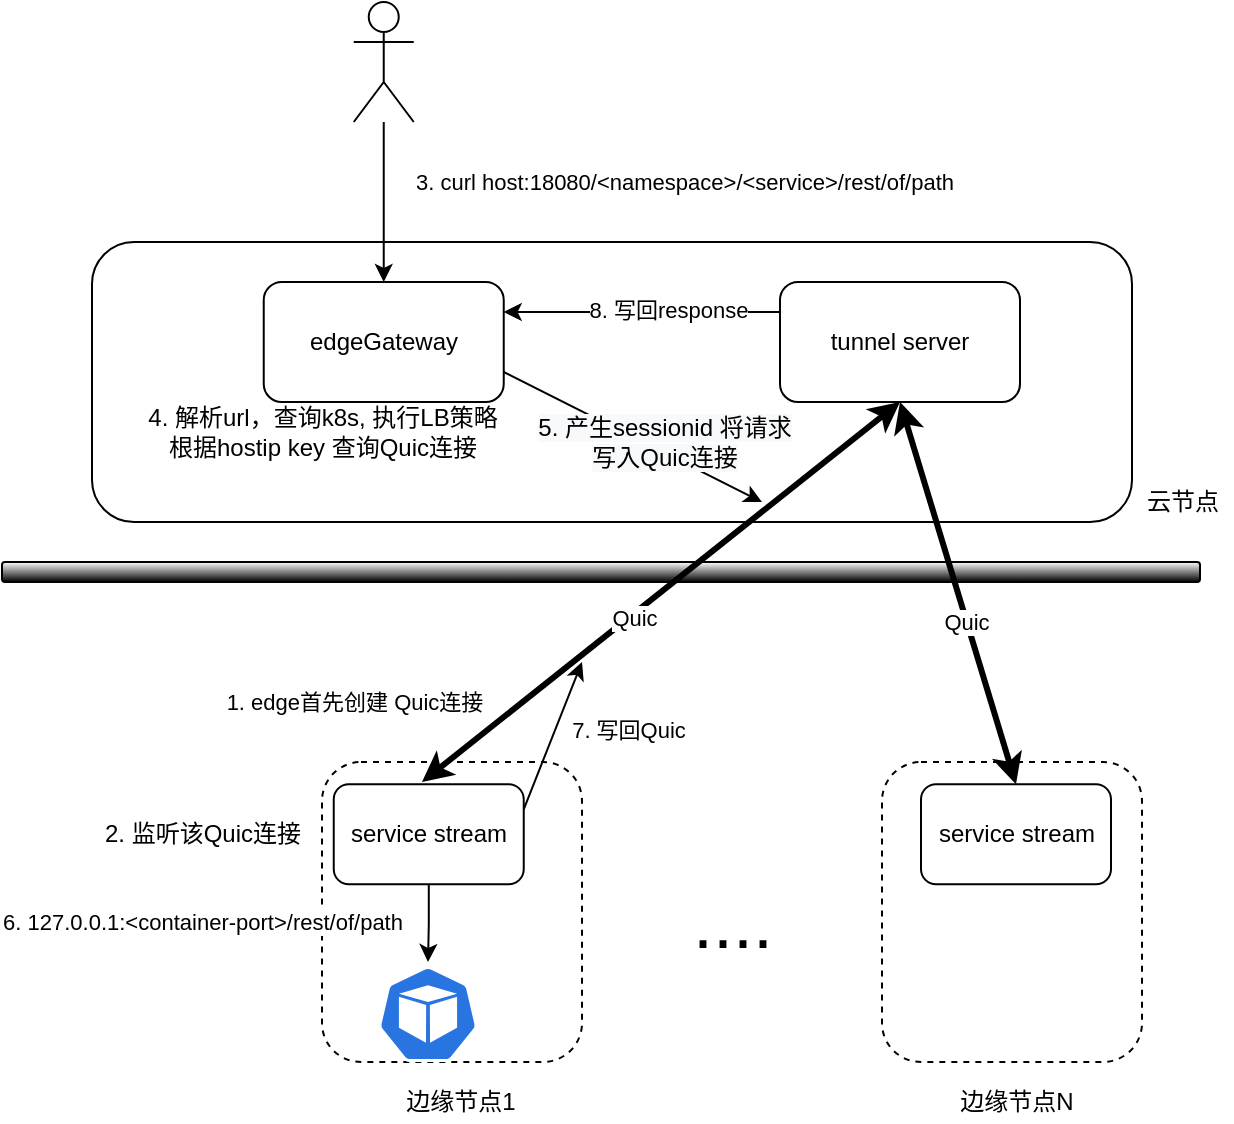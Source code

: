 <mxfile version="14.5.4" type="github" pages="2">
  <diagram id="e3kDFs8t1NA5hozapq4e" name="Page-1">
    <mxGraphModel dx="1188" dy="622" grid="1" gridSize="10" guides="1" tooltips="1" connect="1" arrows="1" fold="1" page="1" pageScale="1" pageWidth="827" pageHeight="1169" math="0" shadow="0">
      <root>
        <mxCell id="0" />
        <mxCell id="1" parent="0" />
        <mxCell id="BiHETa7HNFUiCbd0Lf1A-9" value="" style="rounded=1;whiteSpace=wrap;html=1;dashed=1;" vertex="1" parent="1">
          <mxGeometry x="640" y="540" width="130" height="150" as="geometry" />
        </mxCell>
        <mxCell id="BiHETa7HNFUiCbd0Lf1A-8" value="" style="rounded=1;whiteSpace=wrap;html=1;dashed=1;" vertex="1" parent="1">
          <mxGeometry x="360" y="540" width="130" height="150" as="geometry" />
        </mxCell>
        <mxCell id="EseYH3Ga1ECSR6PqHBBf-1" value="" style="rounded=1;whiteSpace=wrap;html=1;" parent="1" vertex="1">
          <mxGeometry x="245" y="280" width="520" height="140" as="geometry" />
        </mxCell>
        <mxCell id="EseYH3Ga1ECSR6PqHBBf-2" value="edgeGateway" style="rounded=1;whiteSpace=wrap;html=1;" parent="1" vertex="1">
          <mxGeometry x="330.87" y="300" width="120" height="60" as="geometry" />
        </mxCell>
        <mxCell id="EseYH3Ga1ECSR6PqHBBf-3" value="tunnel server" style="rounded=1;whiteSpace=wrap;html=1;" parent="1" vertex="1">
          <mxGeometry x="589" y="300" width="120" height="60" as="geometry" />
        </mxCell>
        <mxCell id="EseYH3Ga1ECSR6PqHBBf-5" value="" style="rounded=1;whiteSpace=wrap;html=1;gradientColor=#000000;" parent="1" vertex="1">
          <mxGeometry x="200" y="440" width="599" height="10" as="geometry" />
        </mxCell>
        <mxCell id="EseYH3Ga1ECSR6PqHBBf-6" value="" style="edgeStyle=orthogonalEdgeStyle;rounded=0;orthogonalLoop=1;jettySize=auto;html=1;strokeWidth=1;" parent="1" source="EseYH3Ga1ECSR6PqHBBf-8" edge="1">
          <mxGeometry relative="1" as="geometry">
            <mxPoint x="413" y="640" as="targetPoint" />
          </mxGeometry>
        </mxCell>
        <mxCell id="EseYH3Ga1ECSR6PqHBBf-7" value="6. 127.0.0.1:&amp;lt;container-port&amp;gt;/rest/of/path" style="edgeLabel;html=1;align=center;verticalAlign=middle;resizable=0;points=[];" parent="EseYH3Ga1ECSR6PqHBBf-6" vertex="1" connectable="0">
          <mxGeometry x="-0.147" y="-1" relative="1" as="geometry">
            <mxPoint x="-112.42" y="1.87" as="offset" />
          </mxGeometry>
        </mxCell>
        <mxCell id="EseYH3Ga1ECSR6PqHBBf-8" value="service stream" style="rounded=1;whiteSpace=wrap;html=1;strokeColor=#000000;" parent="1" vertex="1">
          <mxGeometry x="365.87" y="551.13" width="95" height="50" as="geometry" />
        </mxCell>
        <mxCell id="EseYH3Ga1ECSR6PqHBBf-9" value="边缘节点1" style="text;html=1;resizable=0;autosize=1;align=center;verticalAlign=middle;points=[];fillColor=none;strokeColor=none;rounded=0;" parent="1" vertex="1">
          <mxGeometry x="394" y="700" width="70" height="20" as="geometry" />
        </mxCell>
        <mxCell id="EseYH3Ga1ECSR6PqHBBf-12" value="service stream" style="rounded=1;whiteSpace=wrap;html=1;strokeColor=#000000;" parent="1" vertex="1">
          <mxGeometry x="659.5" y="551.13" width="95" height="50" as="geometry" />
        </mxCell>
        <mxCell id="EseYH3Ga1ECSR6PqHBBf-13" value="边缘节点N" style="text;html=1;resizable=0;autosize=1;align=center;verticalAlign=middle;points=[];fillColor=none;strokeColor=none;rounded=0;" parent="1" vertex="1">
          <mxGeometry x="672" y="700" width="70" height="20" as="geometry" />
        </mxCell>
        <mxCell id="EseYH3Ga1ECSR6PqHBBf-14" value="" style="endArrow=classic;startArrow=classic;html=1;strokeWidth=3;entryX=0.5;entryY=1;entryDx=0;entryDy=0;" parent="1" target="EseYH3Ga1ECSR6PqHBBf-3" edge="1">
          <mxGeometry width="50" height="50" relative="1" as="geometry">
            <mxPoint x="410" y="550" as="sourcePoint" />
            <mxPoint x="489" y="362" as="targetPoint" />
          </mxGeometry>
        </mxCell>
        <mxCell id="EseYH3Ga1ECSR6PqHBBf-15" value="1. edge首先创建 Quic连接" style="edgeLabel;html=1;align=center;verticalAlign=middle;resizable=0;points=[];" parent="EseYH3Ga1ECSR6PqHBBf-14" vertex="1" connectable="0">
          <mxGeometry x="-0.378" y="-1" relative="1" as="geometry">
            <mxPoint x="-109.12" y="18.34" as="offset" />
          </mxGeometry>
        </mxCell>
        <mxCell id="BiHETa7HNFUiCbd0Lf1A-12" value="Quic" style="edgeLabel;html=1;align=center;verticalAlign=middle;resizable=0;points=[];" vertex="1" connectable="0" parent="EseYH3Ga1ECSR6PqHBBf-14">
          <mxGeometry x="-0.122" y="-1" relative="1" as="geometry">
            <mxPoint as="offset" />
          </mxGeometry>
        </mxCell>
        <mxCell id="EseYH3Ga1ECSR6PqHBBf-18" value="" style="endArrow=classic;startArrow=classic;html=1;strokeWidth=3;exitX=0.5;exitY=0;exitDx=0;exitDy=0;entryX=0.5;entryY=1;entryDx=0;entryDy=0;" parent="1" source="EseYH3Ga1ECSR6PqHBBf-12" target="EseYH3Ga1ECSR6PqHBBf-3" edge="1">
          <mxGeometry width="50" height="50" relative="1" as="geometry">
            <mxPoint x="406.5" y="560" as="sourcePoint" />
            <mxPoint x="489" y="360" as="targetPoint" />
          </mxGeometry>
        </mxCell>
        <mxCell id="EseYH3Ga1ECSR6PqHBBf-19" value="Quic" style="edgeLabel;html=1;align=center;verticalAlign=middle;resizable=0;points=[];" parent="EseYH3Ga1ECSR6PqHBBf-18" vertex="1" connectable="0">
          <mxGeometry x="-0.339" y="3" relative="1" as="geometry">
            <mxPoint x="-3.61" y="-19.42" as="offset" />
          </mxGeometry>
        </mxCell>
        <mxCell id="EseYH3Ga1ECSR6PqHBBf-25" value="" style="endArrow=classic;html=1;strokeWidth=1;entryX=0.5;entryY=0;entryDx=0;entryDy=0;" parent="1" target="EseYH3Ga1ECSR6PqHBBf-2" edge="1" source="BiHETa7HNFUiCbd0Lf1A-1">
          <mxGeometry width="50" height="50" relative="1" as="geometry">
            <mxPoint x="305" y="200" as="sourcePoint" />
            <mxPoint x="234" y="110" as="targetPoint" />
          </mxGeometry>
        </mxCell>
        <mxCell id="EseYH3Ga1ECSR6PqHBBf-37" value="3. curl host:18080/&amp;lt;namespace&amp;gt;/&amp;lt;service&amp;gt;/rest/of/path" style="edgeLabel;html=1;align=center;verticalAlign=middle;resizable=0;points=[];" parent="EseYH3Ga1ECSR6PqHBBf-25" vertex="1" connectable="0">
          <mxGeometry x="-0.442" y="2" relative="1" as="geometry">
            <mxPoint x="148" y="7.5" as="offset" />
          </mxGeometry>
        </mxCell>
        <mxCell id="EseYH3Ga1ECSR6PqHBBf-31" value="2. 监听该Quic连接" style="text;html=1;resizable=0;autosize=1;align=center;verticalAlign=middle;points=[];fillColor=none;strokeColor=none;rounded=0;labelBackgroundColor=none;" parent="1" vertex="1">
          <mxGeometry x="245" y="566.13" width="110" height="20" as="geometry" />
        </mxCell>
        <mxCell id="EseYH3Ga1ECSR6PqHBBf-33" value="" style="endArrow=classic;html=1;strokeWidth=1;exitX=1;exitY=0.25;exitDx=0;exitDy=0;" parent="1" source="EseYH3Ga1ECSR6PqHBBf-8" edge="1">
          <mxGeometry width="50" height="50" relative="1" as="geometry">
            <mxPoint x="466.87" y="571.13" as="sourcePoint" />
            <mxPoint x="490" y="490" as="targetPoint" />
          </mxGeometry>
        </mxCell>
        <mxCell id="EseYH3Ga1ECSR6PqHBBf-43" value="7. 写回Quic" style="edgeLabel;html=1;align=center;verticalAlign=middle;resizable=0;points=[];" parent="EseYH3Ga1ECSR6PqHBBf-33" vertex="1" connectable="0">
          <mxGeometry x="0.042" relative="1" as="geometry">
            <mxPoint x="36.63" y="-0.91" as="offset" />
          </mxGeometry>
        </mxCell>
        <mxCell id="EseYH3Ga1ECSR6PqHBBf-38" value="4. 解析url，查询k8s, 执行LB策略&lt;br&gt;根据hostip key 查询Quic连接" style="text;html=1;resizable=0;autosize=1;align=center;verticalAlign=middle;points=[];fillColor=none;strokeColor=none;rounded=0;" parent="1" vertex="1">
          <mxGeometry x="265" y="360" width="190" height="30" as="geometry" />
        </mxCell>
        <mxCell id="EseYH3Ga1ECSR6PqHBBf-40" value="" style="endArrow=classic;html=1;strokeWidth=1;exitX=1;exitY=0.75;exitDx=0;exitDy=0;" parent="1" source="EseYH3Ga1ECSR6PqHBBf-2" edge="1">
          <mxGeometry width="50" height="50" relative="1" as="geometry">
            <mxPoint x="289" y="585" as="sourcePoint" />
            <mxPoint x="580" y="410" as="targetPoint" />
          </mxGeometry>
        </mxCell>
        <mxCell id="EseYH3Ga1ECSR6PqHBBf-42" value="&lt;span style=&quot;font-size: 12px ; background-color: rgb(248 , 249 , 250)&quot;&gt;5. 产生sessionid 将请求&lt;/span&gt;&lt;br style=&quot;font-size: 12px ; background-color: rgb(248 , 249 , 250)&quot;&gt;&lt;span style=&quot;font-size: 12px ; background-color: rgb(248 , 249 , 250)&quot;&gt;写入Quic连接&lt;/span&gt;" style="edgeLabel;html=1;align=center;verticalAlign=middle;resizable=0;points=[];" parent="EseYH3Ga1ECSR6PqHBBf-40" vertex="1" connectable="0">
          <mxGeometry x="0.02" y="-2" relative="1" as="geometry">
            <mxPoint x="15.06" as="offset" />
          </mxGeometry>
        </mxCell>
        <mxCell id="EseYH3Ga1ECSR6PqHBBf-44" value="" style="endArrow=classic;html=1;strokeWidth=1;exitX=0;exitY=0.25;exitDx=0;exitDy=0;entryX=1;entryY=0.25;entryDx=0;entryDy=0;" parent="1" source="EseYH3Ga1ECSR6PqHBBf-3" target="EseYH3Ga1ECSR6PqHBBf-2" edge="1">
          <mxGeometry width="50" height="50" relative="1" as="geometry">
            <mxPoint x="289" y="585" as="sourcePoint" />
            <mxPoint x="345" y="520" as="targetPoint" />
          </mxGeometry>
        </mxCell>
        <mxCell id="EseYH3Ga1ECSR6PqHBBf-45" value="8. 写回response" style="edgeLabel;html=1;align=center;verticalAlign=middle;resizable=0;points=[];" parent="EseYH3Ga1ECSR6PqHBBf-44" vertex="1" connectable="0">
          <mxGeometry x="0.042" relative="1" as="geometry">
            <mxPoint x="16.0" y="-0.91" as="offset" />
          </mxGeometry>
        </mxCell>
        <mxCell id="BiHETa7HNFUiCbd0Lf1A-1" value="" style="shape=umlActor;verticalLabelPosition=bottom;verticalAlign=top;html=1;outlineConnect=0;" vertex="1" parent="1">
          <mxGeometry x="375.87" y="160" width="30" height="60" as="geometry" />
        </mxCell>
        <mxCell id="BiHETa7HNFUiCbd0Lf1A-7" value="云节点" style="text;html=1;resizable=0;autosize=1;align=center;verticalAlign=middle;points=[];fillColor=none;strokeColor=none;rounded=0;" vertex="1" parent="1">
          <mxGeometry x="765" y="400" width="50" height="20" as="geometry" />
        </mxCell>
        <mxCell id="BiHETa7HNFUiCbd0Lf1A-10" value="" style="html=1;dashed=0;whitespace=wrap;fillColor=#2875E2;strokeColor=#ffffff;points=[[0.005,0.63,0],[0.1,0.2,0],[0.9,0.2,0],[0.5,0,0],[0.995,0.63,0],[0.72,0.99,0],[0.5,1,0],[0.28,0.99,0]];shape=mxgraph.kubernetes.icon;prIcon=pod" vertex="1" parent="1">
          <mxGeometry x="388" y="642" width="50" height="48" as="geometry" />
        </mxCell>
        <mxCell id="BiHETa7HNFUiCbd0Lf1A-13" value="&lt;font style=&quot;font-size: 36px&quot;&gt;....&lt;/font&gt;" style="text;html=1;resizable=0;autosize=1;align=center;verticalAlign=middle;points=[];fillColor=none;strokeColor=none;rounded=0;dashed=1;" vertex="1" parent="1">
          <mxGeometry x="535" y="605" width="60" height="30" as="geometry" />
        </mxCell>
      </root>
    </mxGraphModel>
  </diagram>
  <diagram id="USa6_3r1vDkGLewsqTKD" name="Page-2">
    <mxGraphModel dx="1426" dy="746" grid="1" gridSize="10" guides="1" tooltips="1" connect="1" arrows="1" fold="1" page="1" pageScale="1" pageWidth="827" pageHeight="1169" math="0" shadow="0">
      <root>
        <mxCell id="dg1-1N98U26iSnXzxUXa-0" />
        <mxCell id="dg1-1N98U26iSnXzxUXa-1" parent="dg1-1N98U26iSnXzxUXa-0" />
        <mxCell id="O3KysbvYYoVfuiGVFDsW-13" value="" style="rounded=1;whiteSpace=wrap;html=1;dashed=1;" vertex="1" parent="dg1-1N98U26iSnXzxUXa-1">
          <mxGeometry x="510" y="540" width="250" height="120" as="geometry" />
        </mxCell>
        <mxCell id="O3KysbvYYoVfuiGVFDsW-11" value="" style="rounded=1;whiteSpace=wrap;html=1;dashed=1;" vertex="1" parent="dg1-1N98U26iSnXzxUXa-1">
          <mxGeometry x="50" y="540" width="250" height="120" as="geometry" />
        </mxCell>
        <mxCell id="O3KysbvYYoVfuiGVFDsW-6" value="" style="rounded=1;whiteSpace=wrap;html=1;dashed=1;" vertex="1" parent="dg1-1N98U26iSnXzxUXa-1">
          <mxGeometry x="201.5" y="270" width="400" height="150" as="geometry" />
        </mxCell>
        <mxCell id="dg1-1N98U26iSnXzxUXa-2" value="&lt;span&gt;EdgeGateway&lt;/span&gt;" style="rounded=1;whiteSpace=wrap;html=1;" parent="dg1-1N98U26iSnXzxUXa-1" vertex="1">
          <mxGeometry x="299" y="330" width="100" height="50" as="geometry" />
        </mxCell>
        <mxCell id="dg1-1N98U26iSnXzxUXa-5" value="" style="rounded=1;whiteSpace=wrap;html=1;gradientColor=#000000;" parent="dg1-1N98U26iSnXzxUXa-1" vertex="1">
          <mxGeometry x="59" y="440" width="740" height="10" as="geometry" />
        </mxCell>
        <mxCell id="dg1-1N98U26iSnXzxUXa-8" value="ServiceStream" style="rounded=1;whiteSpace=wrap;html=1;strokeColor=#000000;" parent="dg1-1N98U26iSnXzxUXa-1" vertex="1">
          <mxGeometry x="99" y="550" width="95" height="50" as="geometry" />
        </mxCell>
        <mxCell id="dg1-1N98U26iSnXzxUXa-10" value="Service Stream" style="rounded=1;whiteSpace=wrap;html=1;strokeColor=#000000;" parent="dg1-1N98U26iSnXzxUXa-1" vertex="1">
          <mxGeometry x="619" y="550" width="95" height="50" as="geometry" />
        </mxCell>
        <mxCell id="dg1-1N98U26iSnXzxUXa-12" value="" style="endArrow=classic;startArrow=classic;html=1;strokeWidth=3;entryX=0.5;entryY=1;entryDx=0;entryDy=0;" parent="dg1-1N98U26iSnXzxUXa-1" target="O3KysbvYYoVfuiGVFDsW-6" edge="1">
          <mxGeometry width="50" height="50" relative="1" as="geometry">
            <mxPoint x="159" y="550" as="sourcePoint" />
            <mxPoint x="564" y="360" as="targetPoint" />
          </mxGeometry>
        </mxCell>
        <mxCell id="dg1-1N98U26iSnXzxUXa-14" value="" style="endArrow=classic;startArrow=classic;html=1;strokeWidth=3;exitX=0.5;exitY=0;exitDx=0;exitDy=0;entryX=0.5;entryY=1;entryDx=0;entryDy=0;" parent="dg1-1N98U26iSnXzxUXa-1" source="dg1-1N98U26iSnXzxUXa-10" target="O3KysbvYYoVfuiGVFDsW-6" edge="1">
          <mxGeometry width="50" height="50" relative="1" as="geometry">
            <mxPoint x="406.5" y="560" as="sourcePoint" />
            <mxPoint x="564" y="360" as="targetPoint" />
          </mxGeometry>
        </mxCell>
        <mxCell id="d_ZVnK9o4DrCNgeFsquM-0" value="公网" style="text;html=1;resizable=0;autosize=1;align=center;verticalAlign=middle;points=[];fillColor=none;strokeColor=none;rounded=0;" parent="dg1-1N98U26iSnXzxUXa-1" vertex="1">
          <mxGeometry x="674" y="410" width="40" height="20" as="geometry" />
        </mxCell>
        <mxCell id="d_ZVnK9o4DrCNgeFsquM-1" value="内网" style="text;html=1;resizable=0;autosize=1;align=center;verticalAlign=middle;points=[];fillColor=none;strokeColor=none;rounded=0;" parent="dg1-1N98U26iSnXzxUXa-1" vertex="1">
          <mxGeometry x="674" y="460" width="40" height="20" as="geometry" />
        </mxCell>
        <mxCell id="d_ZVnK9o4DrCNgeFsquM-3" value="长连接连接池" style="text;html=1;resizable=0;autosize=1;align=center;verticalAlign=middle;points=[];rounded=0;strokeColor=#000000;" parent="dg1-1N98U26iSnXzxUXa-1" vertex="1">
          <mxGeometry x="361.5" y="400" width="90" height="20" as="geometry" />
        </mxCell>
        <mxCell id="O3KysbvYYoVfuiGVFDsW-1" value="&lt;span style=&quot;color: rgb(0 , 0 , 0) ; font-family: &amp;#34;helvetica&amp;#34; ; font-size: 12px ; font-style: normal ; font-weight: 400 ; letter-spacing: normal ; text-align: center ; text-indent: 0px ; text-transform: none ; word-spacing: 0px ; background-color: rgb(248 , 249 , 250) ; display: inline ; float: none&quot;&gt;端节点1&lt;/span&gt;" style="text;whiteSpace=wrap;html=1;" vertex="1" parent="dg1-1N98U26iSnXzxUXa-1">
          <mxGeometry x="114" y="660" width="80" height="30" as="geometry" />
        </mxCell>
        <mxCell id="O3KysbvYYoVfuiGVFDsW-2" value="&lt;span style=&quot;color: rgb(0 , 0 , 0) ; font-family: &amp;#34;helvetica&amp;#34; ; font-size: 12px ; font-style: normal ; font-weight: 400 ; letter-spacing: normal ; text-align: center ; text-indent: 0px ; text-transform: none ; word-spacing: 0px ; background-color: rgb(248 , 249 , 250) ; display: inline ; float: none&quot;&gt;端节点N&lt;/span&gt;" style="text;whiteSpace=wrap;html=1;" vertex="1" parent="dg1-1N98U26iSnXzxUXa-1">
          <mxGeometry x="640" y="660" width="80" height="30" as="geometry" />
        </mxCell>
        <mxCell id="O3KysbvYYoVfuiGVFDsW-3" value="云节点&amp;nbsp;" style="text;html=1;resizable=0;autosize=1;align=center;verticalAlign=middle;points=[];fillColor=none;strokeColor=none;rounded=0;" vertex="1" parent="dg1-1N98U26iSnXzxUXa-1">
          <mxGeometry x="606.5" y="400" width="50" height="20" as="geometry" />
        </mxCell>
        <mxCell id="O3KysbvYYoVfuiGVFDsW-4" value="&lt;font style=&quot;font-size: 36px&quot;&gt;...&lt;/font&gt;" style="text;html=1;resizable=0;autosize=1;align=center;verticalAlign=middle;points=[];fillColor=none;strokeColor=none;rounded=0;" vertex="1" parent="dg1-1N98U26iSnXzxUXa-1">
          <mxGeometry x="380" y="560" width="50" height="30" as="geometry" />
        </mxCell>
        <mxCell id="O3KysbvYYoVfuiGVFDsW-5" value="&lt;span&gt;TunnelServer&lt;br&gt;&lt;/span&gt;" style="rounded=1;whiteSpace=wrap;html=1;" vertex="1" parent="dg1-1N98U26iSnXzxUXa-1">
          <mxGeometry x="404" y="330" width="100" height="50" as="geometry" />
        </mxCell>
        <mxCell id="O3KysbvYYoVfuiGVFDsW-10" value="" style="html=1;dashed=0;whitespace=wrap;fillColor=#2875E2;strokeColor=#ffffff;points=[[0.005,0.63,0],[0.1,0.2,0],[0.9,0.2,0],[0.5,0,0],[0.995,0.63,0],[0.72,0.99,0],[0.5,1,0],[0.28,0.99,0]];shape=mxgraph.kubernetes.icon;prIcon=svc" vertex="1" parent="dg1-1N98U26iSnXzxUXa-1">
          <mxGeometry x="381.5" y="270" width="50" height="48" as="geometry" />
        </mxCell>
        <mxCell id="O3KysbvYYoVfuiGVFDsW-12" value="" style="html=1;dashed=0;whitespace=wrap;fillColor=#2875E2;strokeColor=#ffffff;points=[[0.005,0.63,0],[0.1,0.2,0],[0.9,0.2,0],[0.5,0,0],[0.995,0.63,0],[0.72,0.99,0],[0.5,1,0],[0.28,0.99,0]];shape=mxgraph.kubernetes.icon;prIcon=pod" vertex="1" parent="dg1-1N98U26iSnXzxUXa-1">
          <mxGeometry x="230" y="612" width="50" height="48" as="geometry" />
        </mxCell>
        <mxCell id="O3KysbvYYoVfuiGVFDsW-14" value="" style="html=1;dashed=0;whitespace=wrap;fillColor=#2875E2;strokeColor=#ffffff;points=[[0.005,0.63,0],[0.1,0.2,0],[0.9,0.2,0],[0.5,0,0],[0.995,0.63,0],[0.72,0.99,0],[0.5,1,0],[0.28,0.99,0]];shape=mxgraph.kubernetes.icon;prIcon=pod" vertex="1" parent="dg1-1N98U26iSnXzxUXa-1">
          <mxGeometry x="700" y="612" width="50" height="48" as="geometry" />
        </mxCell>
        <mxCell id="O3KysbvYYoVfuiGVFDsW-15" value="" style="html=1;dashed=0;whitespace=wrap;fillColor=#2875E2;strokeColor=#ffffff;points=[[0.005,0.63,0],[0.1,0.2,0],[0.9,0.2,0],[0.5,0,0],[0.995,0.63,0],[0.72,0.99,0],[0.5,1,0],[0.28,0.99,0]];shape=mxgraph.kubernetes.icon;prIcon=pod" vertex="1" parent="dg1-1N98U26iSnXzxUXa-1">
          <mxGeometry x="160" y="612" width="50" height="48" as="geometry" />
        </mxCell>
        <mxCell id="O3KysbvYYoVfuiGVFDsW-16" value="" style="html=1;dashed=0;whitespace=wrap;fillColor=#2875E2;strokeColor=#ffffff;points=[[0.005,0.63,0],[0.1,0.2,0],[0.9,0.2,0],[0.5,0,0],[0.995,0.63,0],[0.72,0.99,0],[0.5,1,0],[0.28,0.99,0]];shape=mxgraph.kubernetes.icon;prIcon=pod" vertex="1" parent="dg1-1N98U26iSnXzxUXa-1">
          <mxGeometry x="624" y="612" width="50" height="48" as="geometry" />
        </mxCell>
        <mxCell id="O3KysbvYYoVfuiGVFDsW-17" value="&lt;font style=&quot;font-size: 24px&quot;&gt;...&lt;/font&gt;" style="text;html=1;resizable=0;autosize=1;align=center;verticalAlign=middle;points=[];fillColor=none;strokeColor=none;rounded=0;" vertex="1" parent="dg1-1N98U26iSnXzxUXa-1">
          <mxGeometry x="197" y="634" width="40" height="20" as="geometry" />
        </mxCell>
        <mxCell id="O3KysbvYYoVfuiGVFDsW-18" value="&lt;font style=&quot;font-size: 24px&quot;&gt;...&lt;/font&gt;" style="text;html=1;resizable=0;autosize=1;align=center;verticalAlign=middle;points=[];fillColor=none;strokeColor=none;rounded=0;" vertex="1" parent="dg1-1N98U26iSnXzxUXa-1">
          <mxGeometry x="670" y="634" width="40" height="20" as="geometry" />
        </mxCell>
      </root>
    </mxGraphModel>
  </diagram>
</mxfile>
